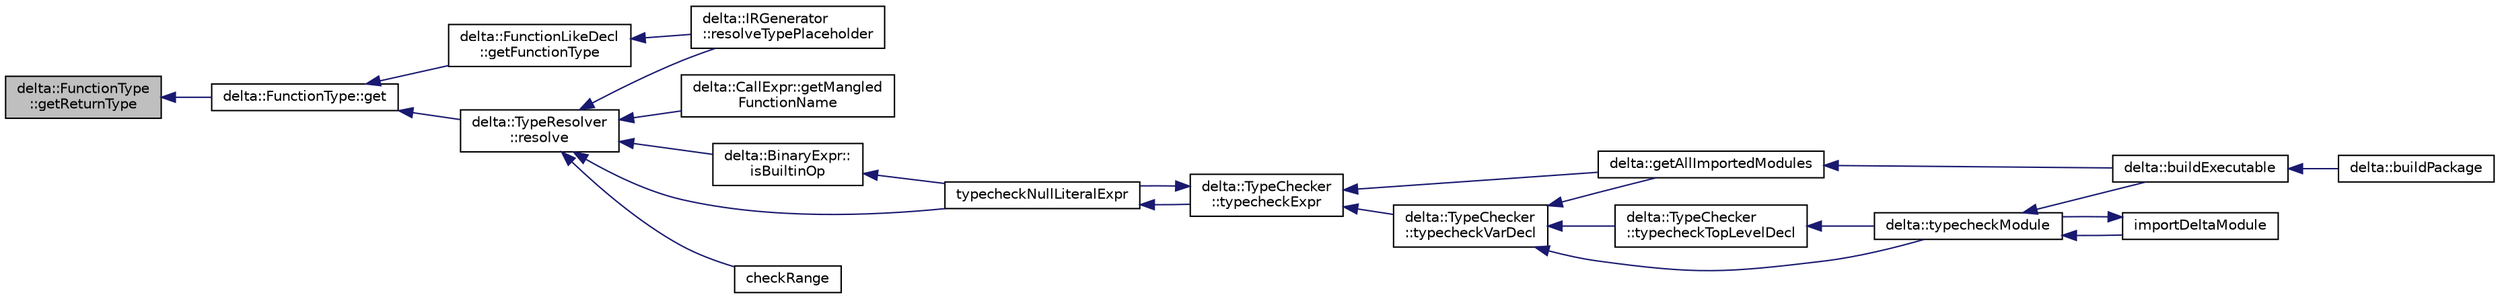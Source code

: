 digraph "delta::FunctionType::getReturnType"
{
  edge [fontname="Helvetica",fontsize="10",labelfontname="Helvetica",labelfontsize="10"];
  node [fontname="Helvetica",fontsize="10",shape=record];
  rankdir="LR";
  Node18 [label="delta::FunctionType\l::getReturnType",height=0.2,width=0.4,color="black", fillcolor="grey75", style="filled", fontcolor="black"];
  Node18 -> Node19 [dir="back",color="midnightblue",fontsize="10",style="solid",fontname="Helvetica"];
  Node19 [label="delta::FunctionType::get",height=0.2,width=0.4,color="black", fillcolor="white", style="filled",URL="$classdelta_1_1_function_type.html#ab071044c0abd5928ff550003b5a3e7cb"];
  Node19 -> Node20 [dir="back",color="midnightblue",fontsize="10",style="solid",fontname="Helvetica"];
  Node20 [label="delta::FunctionLikeDecl\l::getFunctionType",height=0.2,width=0.4,color="black", fillcolor="white", style="filled",URL="$classdelta_1_1_function_like_decl.html#aaca683d071bb9b543efda19a702413e9"];
  Node20 -> Node21 [dir="back",color="midnightblue",fontsize="10",style="solid",fontname="Helvetica"];
  Node21 [label="delta::IRGenerator\l::resolveTypePlaceholder",height=0.2,width=0.4,color="black", fillcolor="white", style="filled",URL="$classdelta_1_1_i_r_generator.html#a3dcb9317d090022c47d62a2df03c46f7"];
  Node19 -> Node22 [dir="back",color="midnightblue",fontsize="10",style="solid",fontname="Helvetica"];
  Node22 [label="delta::TypeResolver\l::resolve",height=0.2,width=0.4,color="black", fillcolor="white", style="filled",URL="$classdelta_1_1_type_resolver.html#ab333afdac9296c5d62fe58a0b229bba8"];
  Node22 -> Node23 [dir="back",color="midnightblue",fontsize="10",style="solid",fontname="Helvetica"];
  Node23 [label="delta::CallExpr::getMangled\lFunctionName",height=0.2,width=0.4,color="black", fillcolor="white", style="filled",URL="$classdelta_1_1_call_expr.html#a4f89c212b096e2361710a42ba35e3b77"];
  Node22 -> Node24 [dir="back",color="midnightblue",fontsize="10",style="solid",fontname="Helvetica"];
  Node24 [label="delta::BinaryExpr::\lisBuiltinOp",height=0.2,width=0.4,color="black", fillcolor="white", style="filled",URL="$classdelta_1_1_binary_expr.html#a9cf6768d73ac71605d31879590d565f5"];
  Node24 -> Node25 [dir="back",color="midnightblue",fontsize="10",style="solid",fontname="Helvetica"];
  Node25 [label="typecheckNullLiteralExpr",height=0.2,width=0.4,color="black", fillcolor="white", style="filled",URL="$typecheck-expr_8cpp.html#a604c48557fc70deb374eef16c7673846"];
  Node25 -> Node26 [dir="back",color="midnightblue",fontsize="10",style="solid",fontname="Helvetica"];
  Node26 [label="delta::TypeChecker\l::typecheckExpr",height=0.2,width=0.4,color="black", fillcolor="white", style="filled",URL="$classdelta_1_1_type_checker.html#ab19a9a7679086f4e999cce03e35922fc"];
  Node26 -> Node25 [dir="back",color="midnightblue",fontsize="10",style="solid",fontname="Helvetica"];
  Node26 -> Node27 [dir="back",color="midnightblue",fontsize="10",style="solid",fontname="Helvetica"];
  Node27 [label="delta::getAllImportedModules",height=0.2,width=0.4,color="black", fillcolor="white", style="filled",URL="$namespacedelta.html#a949f83e8840a11b90a369f9b2278ba0a"];
  Node27 -> Node28 [dir="back",color="midnightblue",fontsize="10",style="solid",fontname="Helvetica"];
  Node28 [label="delta::buildExecutable",height=0.2,width=0.4,color="black", fillcolor="white", style="filled",URL="$namespacedelta.html#aea63e33d3ee2ff18ad7c1fefd8bbeca2"];
  Node28 -> Node29 [dir="back",color="midnightblue",fontsize="10",style="solid",fontname="Helvetica"];
  Node29 [label="delta::buildPackage",height=0.2,width=0.4,color="black", fillcolor="white", style="filled",URL="$namespacedelta.html#a608f3203f47e224f518306b184b5cf60"];
  Node26 -> Node30 [dir="back",color="midnightblue",fontsize="10",style="solid",fontname="Helvetica"];
  Node30 [label="delta::TypeChecker\l::typecheckVarDecl",height=0.2,width=0.4,color="black", fillcolor="white", style="filled",URL="$classdelta_1_1_type_checker.html#a5ac25011668c8781d97542e49d7f8868"];
  Node30 -> Node27 [dir="back",color="midnightblue",fontsize="10",style="solid",fontname="Helvetica"];
  Node30 -> Node31 [dir="back",color="midnightblue",fontsize="10",style="solid",fontname="Helvetica"];
  Node31 [label="delta::TypeChecker\l::typecheckTopLevelDecl",height=0.2,width=0.4,color="black", fillcolor="white", style="filled",URL="$classdelta_1_1_type_checker.html#a6f183b3656e0dc9a1882e9145ef5e5ea"];
  Node31 -> Node32 [dir="back",color="midnightblue",fontsize="10",style="solid",fontname="Helvetica"];
  Node32 [label="delta::typecheckModule",height=0.2,width=0.4,color="black", fillcolor="white", style="filled",URL="$namespacedelta.html#a640468ebe486aee02501f76f96781f90"];
  Node32 -> Node28 [dir="back",color="midnightblue",fontsize="10",style="solid",fontname="Helvetica"];
  Node32 -> Node33 [dir="back",color="midnightblue",fontsize="10",style="solid",fontname="Helvetica"];
  Node33 [label="importDeltaModule",height=0.2,width=0.4,color="black", fillcolor="white", style="filled",URL="$typecheck_8cpp.html#ab417bb720a37330c53ef816b9d61711c"];
  Node33 -> Node32 [dir="back",color="midnightblue",fontsize="10",style="solid",fontname="Helvetica"];
  Node30 -> Node32 [dir="back",color="midnightblue",fontsize="10",style="solid",fontname="Helvetica"];
  Node22 -> Node21 [dir="back",color="midnightblue",fontsize="10",style="solid",fontname="Helvetica"];
  Node22 -> Node25 [dir="back",color="midnightblue",fontsize="10",style="solid",fontname="Helvetica"];
  Node22 -> Node34 [dir="back",color="midnightblue",fontsize="10",style="solid",fontname="Helvetica"];
  Node34 [label="checkRange",height=0.2,width=0.4,color="black", fillcolor="white", style="filled",URL="$typecheck-expr_8cpp.html#a3183a15df856c85d6c74dce7ec280480"];
}
